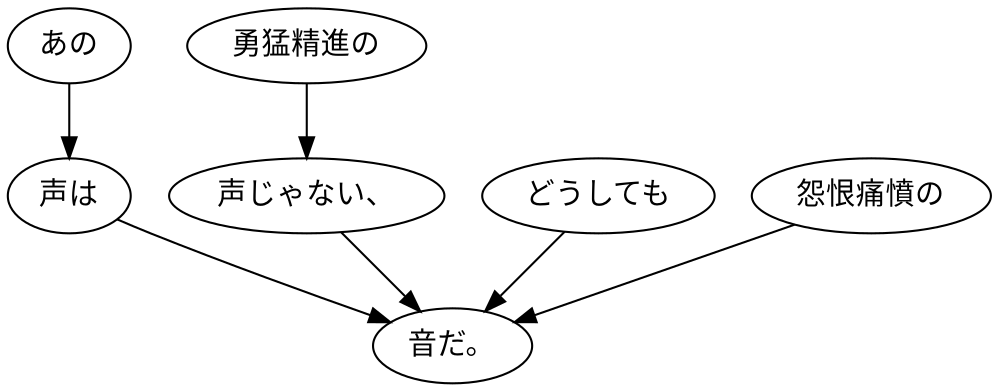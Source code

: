 digraph graph8835 {
	node0 [label="あの"];
	node1 [label="声は"];
	node2 [label="勇猛精進の"];
	node3 [label="声じゃない、"];
	node4 [label="どうしても"];
	node5 [label="怨恨痛憤の"];
	node6 [label="音だ。"];
	node0 -> node1;
	node1 -> node6;
	node2 -> node3;
	node3 -> node6;
	node4 -> node6;
	node5 -> node6;
}
